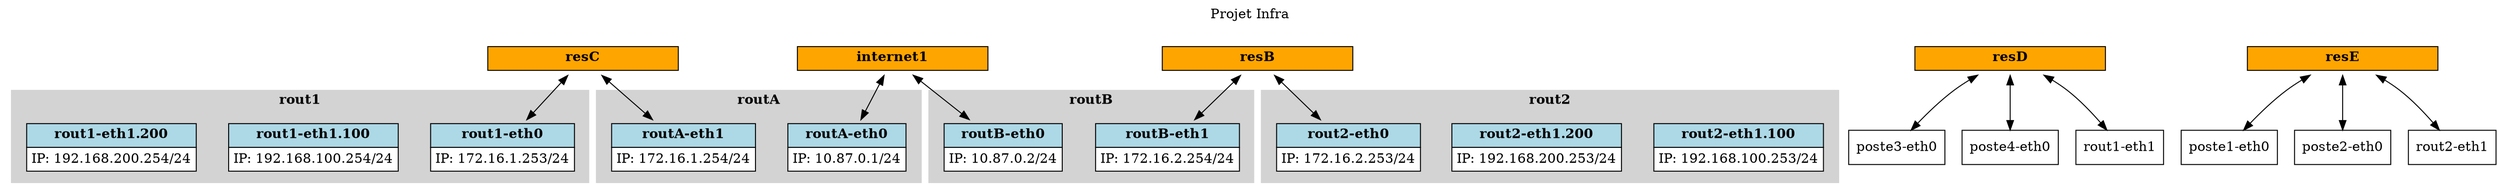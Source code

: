 digraph G
{
    label = "Projet Infra";
    labelloc = top;
    node [shape=record];
    edge [dir=both];


subgraph cluster_0 {
                node [shape=none];
                style=filled;
                color=lightgrey;
		label = < <FONT POINT-SIZE="14"> <B> routA </B> </FONT> >;

        "routA-eth0" [label=<
            <table border="0" cellborder="1" cellspacing="0" cellpadding="4">
                <tr><td bgcolor="lightblue"><b>routA-eth0</b></td></tr>
                <tr><td bgcolor="white" align="left">IP: 10.87.0.1/24</td></tr>
            </table>
        >];
        "routA-eth1" [label=<
            <table border="0" cellborder="1" cellspacing="0" cellpadding="4">
                <tr><td bgcolor="lightblue"><b>routA-eth1</b></td></tr>
                <tr><td bgcolor="white" align="left">IP: 172.16.1.254/24</td></tr>
            </table>
        >];
	}
subgraph cluster_1 {
                node [shape=none];
                style=filled;
                color=lightgrey;
		label = < <FONT POINT-SIZE="14"> <B> routB </B> </FONT> >;

        "routB-eth0" [label=<
            <table border="0" cellborder="1" cellspacing="0" cellpadding="4">
                <tr><td bgcolor="lightblue"><b>routB-eth0</b></td></tr>
                <tr><td bgcolor="white" align="left">IP: 10.87.0.2/24</td></tr>
            </table>
        >];
        "routB-eth1" [label=<
            <table border="0" cellborder="1" cellspacing="0" cellpadding="4">
                <tr><td bgcolor="lightblue"><b>routB-eth1</b></td></tr>
                <tr><td bgcolor="white" align="left">IP: 172.16.2.254/24</td></tr>
            </table>
        >];
	}
subgraph cluster_2 {
        node [shape=none];
        color = none;
        label="" ;

        "resC" [label=<
            <table border="0" cellborder="1" cellspacing="0" cellpadding="4">
                <tr><td width="200px" bgcolor="orange"><b>resC</b></td></tr>
            </table>
        >];
	}

  subgraph cluster_3 {
          node [shape=none];
          color = none;
          label="" ;

          "resD" [label=<
              <table border="0" cellborder="1" cellspacing="0" cellpadding="4">
                  <tr><td width="200px" bgcolor="orange"><b>resD</b></td></tr>
              </table>
          >];
    }


subgraph cluster_4 {
        node [shape=none];
        color = none;
        label="" ;

        "resB" [label=<
            <table border="0" cellborder="1" cellspacing="0" cellpadding="4">
                <tr><td width="200px" bgcolor="orange"><b>resB</b></td></tr>
            </table>
        >];
	}
subgraph cluster_5 {
        node [shape=none];
        color = none;
        label="" ;

        "internet1" [label=<
            <table border="0" cellborder="1" cellspacing="0" cellpadding="4">
                <tr><td width="200px" bgcolor="orange"><b>internet1</b></td></tr>
            </table>
        >];
	}

  subgraph cluster_6 {
                  node [shape=none];
                  style=filled;
                  color=lightgrey;
  		label = < <FONT POINT-SIZE="14"> <B> rout1 </B> </FONT> >;

      "rout1-eth0" [label=<
          <table border="0" cellborder="1" cellspacing="0" cellpadding="4">
              <tr><td bgcolor="lightblue"><b>rout1-eth0</b></td></tr>
              <tr><td bgcolor="white" align="left">IP: 172.16.1.253/24</td></tr>
          </table>
      >];
      "rout1-eth1.100" [label=<
          <table border="0" cellborder="1" cellspacing="0" cellpadding="4">
              <tr><td bgcolor="lightblue"><b>rout1-eth1.100</b></td></tr>
              <tr><td bgcolor="white" align="left">IP: 192.168.100.254/24</td></tr>
          </table>
      >];
      "rout1-eth1.200" [label=<
          <table border="0" cellborder="1" cellspacing="0" cellpadding="4">
              <tr><td bgcolor="lightblue"><b>rout1-eth1.200</b></td></tr>
              <tr><td bgcolor="white" align="left">IP: 192.168.200.254/24</td></tr>
          </table>
      >];
  	}


    subgraph cluster_7
    {
                    node [shape=none];
                    style=filled;
                    color=lightgrey;
    		label = < <FONT POINT-SIZE="14"> <B> rout2 </B> </FONT> >;


            "rout2-eth1.100" [label=<
                <table border="0" cellborder="1" cellspacing="0" cellpadding="4">
                    <tr><td bgcolor="lightblue"><b>rout2-eth1.100</b></td></tr>
                    <tr><td bgcolor="white" align="left">IP: 192.168.100.253/24</td></tr>
                </table>
            >];
            "rout2-eth1.200" [label=<
                <table border="0" cellborder="1" cellspacing="0" cellpadding="4">
                    <tr><td bgcolor="lightblue"><b>rout2-eth1.200</b></td></tr>
                    <tr><td bgcolor="white" align="left">IP: 192.168.200.253/24</td></tr>
                </table>
            >];
            "rout2-eth0" [label=<
                <table border="0" cellborder="1" cellspacing="0" cellpadding="4">
                    <tr><td bgcolor="lightblue"><b>rout2-eth0</b></td></tr>
                    <tr><td bgcolor="white" align="left">IP: 172.16.2.253/24</td></tr>
                </table>
            >];
    	}

      subgraph cluster_8 {
              node [shape=none];
              color = none;
              label="" ;

              "resE" [label=<
                  <table border="0" cellborder="1" cellspacing="0" cellpadding="4">
                      <tr><td width="200px" bgcolor="orange"><b>resE</b></td></tr>
                  </table>
              >];
      	}


        subgraph cluster_9 {
                        node [shape=none];
                        style=filled;
                        color=lightgrey;
        		label = < <FONT POINT-SIZE="14"> <B> poste4 </B> </FONT> >;

        	}
        subgraph cluster_10 {
                        node [shape=none];
                        style=filled;
                        color=lightgrey;
        		label = < <FONT POINT-SIZE="14"> <B> poste1 </B> </FONT> >;

        	}
        subgraph cluster_11 {
                        node [shape=none];
                        style=filled;
                        color=lightgrey;
        		label = < <FONT POINT-SIZE="14"> <B> poste2 </B> </FONT> >;

        	}
          subgraph cluster_12 {
                          node [shape=none];
                          style=filled;
                          color=lightgrey;
              label = < <FONT POINT-SIZE="14"> <B> poste3 </B> </FONT> >;

            }




"resC"->"rout1-eth0";
"resC"->"routA-eth1";
"resB"->"rout2-eth0";
"resB"->"routB-eth1";
"resD"->"poste3-eth0";
"resD"->"poste4-eth0";
"resD"->"rout1-eth1";
"resE"->"poste1-eth0";
"resE"->"poste2-eth0";
"resE"->"rout2-eth1";
"internet1"->"routB-eth0";
"internet1"->"routA-eth0";
}
